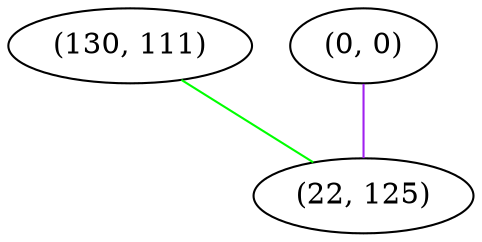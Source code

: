 graph "" {
"(130, 111)";
"(0, 0)";
"(22, 125)";
"(130, 111)" -- "(22, 125)"  [color=green, key=0, weight=2];
"(0, 0)" -- "(22, 125)"  [color=purple, key=0, weight=4];
}
